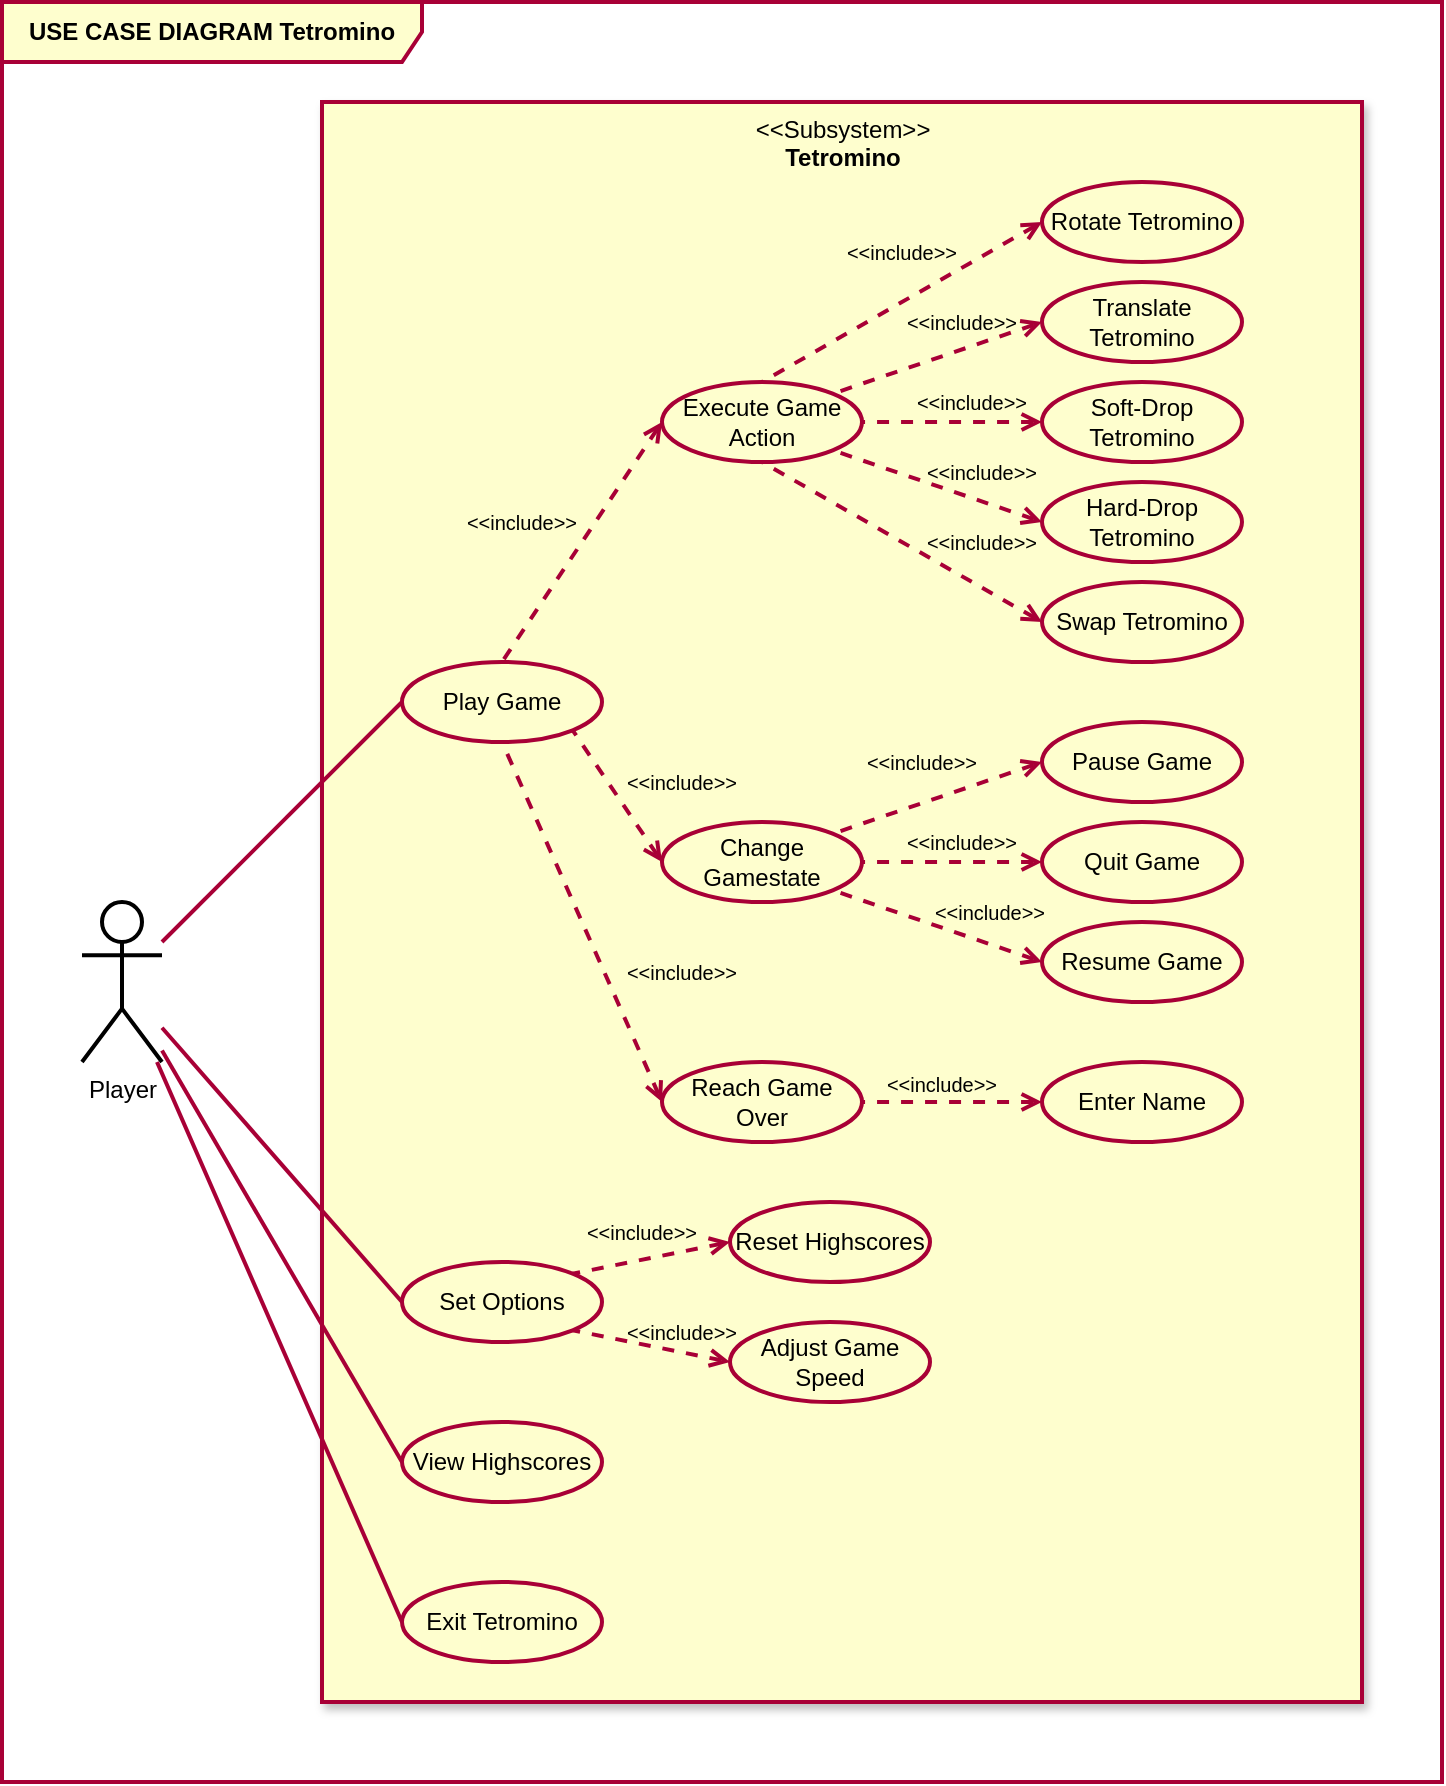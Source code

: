 <mxfile version="14.2.4" type="embed">
    <diagram id="27D2HUR_CR23xSoAJ_he" name="Page-1">
        <mxGraphModel dx="3720" dy="1153" grid="1" gridSize="10" guides="1" tooltips="1" connect="1" arrows="1" fold="1" page="1" pageScale="1" pageWidth="827" pageHeight="1169" math="0" shadow="0">
            <root>
                <mxCell id="0"/>
                <mxCell id="1" parent="0"/>
                <mxCell id="2" value="&amp;lt;&amp;lt;Subsystem&amp;gt;&amp;gt;&lt;br&gt;&lt;b&gt;Tetromino&lt;/b&gt;" style="html=1;dropTarget=0;strokeWidth=2;strokeColor=#A80036;fillColor=#FEFECE;verticalAlign=top;shadow=1;" vertex="1" parent="1">
                    <mxGeometry x="-640" y="90" width="520" height="800" as="geometry"/>
                </mxCell>
                <mxCell id="45" style="rounded=0;orthogonalLoop=1;jettySize=auto;html=1;entryX=0;entryY=0.5;entryDx=0;entryDy=0;fontColor=#000000;strokeWidth=2;strokeColor=#A80036;endArrow=none;endFill=0;" edge="1" parent="1" source="21" target="22">
                    <mxGeometry relative="1" as="geometry"/>
                </mxCell>
                <mxCell id="46" style="edgeStyle=none;rounded=0;orthogonalLoop=1;jettySize=auto;html=1;entryX=0;entryY=0.5;entryDx=0;entryDy=0;endArrow=none;endFill=0;strokeColor=#A80036;strokeWidth=2;fontColor=#000000;" edge="1" parent="1" source="21" target="23">
                    <mxGeometry relative="1" as="geometry"/>
                </mxCell>
                <mxCell id="47" style="edgeStyle=none;rounded=0;orthogonalLoop=1;jettySize=auto;html=1;entryX=0;entryY=0.5;entryDx=0;entryDy=0;endArrow=none;endFill=0;strokeColor=#A80036;strokeWidth=2;fontColor=#000000;" edge="1" parent="1" source="21" target="43">
                    <mxGeometry relative="1" as="geometry"/>
                </mxCell>
                <mxCell id="48" style="edgeStyle=none;rounded=0;orthogonalLoop=1;jettySize=auto;html=1;entryX=0;entryY=0.5;entryDx=0;entryDy=0;endArrow=none;endFill=0;strokeColor=#A80036;strokeWidth=2;fontColor=#000000;" edge="1" parent="1" source="21" target="24">
                    <mxGeometry relative="1" as="geometry"/>
                </mxCell>
                <mxCell id="21" value="Player" style="shape=umlActor;verticalLabelPosition=bottom;verticalAlign=top;html=1;strokeWidth=2;fillColor=#FFFFFF;" vertex="1" parent="1">
                    <mxGeometry x="-760" y="490" width="40" height="80" as="geometry"/>
                </mxCell>
                <mxCell id="22" value="Play Game" style="ellipse;whiteSpace=wrap;html=1;strokeWidth=2;fontColor=#000000;strokeColor=#A80036;fillColor=#FEFECE;" vertex="1" parent="1">
                    <mxGeometry x="-600" y="370" width="100" height="40" as="geometry"/>
                </mxCell>
                <mxCell id="23" value="Set Options" style="ellipse;whiteSpace=wrap;html=1;strokeWidth=2;fontColor=#000000;strokeColor=#A80036;fillColor=#FEFECE;" vertex="1" parent="1">
                    <mxGeometry x="-600" y="670" width="100" height="40" as="geometry"/>
                </mxCell>
                <mxCell id="24" value="Exit Tetromino&lt;span style=&quot;color: rgba(0 , 0 , 0 , 0) ; font-family: monospace ; font-size: 0px&quot;&gt;%3CmxGraphModel%3E%3Croot%3E%3CmxCell%20id%3D%220%22%2F%3E%3CmxCell%20id%3D%221%22%20parent%3D%220%22%2F%3E%3CmxCell%20id%3D%222%22%20value%3D%22Start%20Game%22%20style%3D%22ellipse%3BwhiteSpace%3Dwrap%3Bhtml%3D1%3BstrokeWidth%3D2%3BfontColor%3D%23000000%3BstrokeColor%3D%23A80036%3BfillColor%3D%23FEFECE%3B%22%20vertex%3D%221%22%20parent%3D%221%22%3E%3CmxGeometry%20x%3D%22330%22%20y%3D%22240%22%20width%3D%22100%22%20height%3D%2240%22%20as%3D%22geometry%22%2F%3E%3C%2FmxCell%3E%3C%2Froot%3E%3C%2FmxGraphModel%3E&lt;/span&gt;" style="ellipse;whiteSpace=wrap;html=1;strokeWidth=2;fontColor=#000000;strokeColor=#A80036;fillColor=#FEFECE;" vertex="1" parent="1">
                    <mxGeometry x="-600" y="830" width="100" height="40" as="geometry"/>
                </mxCell>
                <mxCell id="63" style="edgeStyle=none;rounded=0;orthogonalLoop=1;jettySize=auto;html=1;exitX=0;exitY=0.5;exitDx=0;exitDy=0;entryX=1;entryY=1;entryDx=0;entryDy=0;dashed=1;endArrow=none;endFill=0;strokeColor=#A80036;strokeWidth=2;fontColor=#000000;startArrow=open;startFill=0;" edge="1" parent="1" source="27" target="23">
                    <mxGeometry relative="1" as="geometry"/>
                </mxCell>
                <mxCell id="27" value="Adjust Game Speed&lt;span style=&quot;color: rgba(0 , 0 , 0 , 0) ; font-family: monospace ; font-size: 0px&quot;&gt;%3CmxGraphModel%3E%3Croot%3E%3CmxCell%20id%3D%220%22%2F%3E%3CmxCell%20id%3D%221%22%20parent%3D%220%22%2F%3E%3CmxCell%20id%3D%222%22%20value%3D%22Open%20Options%22%20style%3D%22ellipse%3BwhiteSpace%3Dwrap%3Bhtml%3D1%3BstrokeWidth%3D2%3BfontColor%3D%23000000%3BstrokeColor%3D%23A80036%3BfillColor%3D%23FEFECE%3B%22%20vertex%3D%221%22%20parent%3D%221%22%3E%3CmxGeometry%20x%3D%22330%22%20y%3D%22290%22%20width%3D%22100%22%20height%3D%2240%22%20as%3D%22geometry%22%2F%3E%3C%2FmxCell%3E%3C%2Froot%3E%3C%2FmxGraphModel%3E&lt;/span&gt;" style="ellipse;whiteSpace=wrap;html=1;strokeWidth=2;fontColor=#000000;strokeColor=#A80036;fillColor=#FEFECE;" vertex="1" parent="1">
                    <mxGeometry x="-436" y="700" width="100" height="40" as="geometry"/>
                </mxCell>
                <mxCell id="62" style="edgeStyle=none;rounded=0;orthogonalLoop=1;jettySize=auto;html=1;exitX=0;exitY=0.5;exitDx=0;exitDy=0;entryX=1;entryY=0;entryDx=0;entryDy=0;dashed=1;endArrow=none;endFill=0;strokeColor=#A80036;strokeWidth=2;fontColor=#000000;startArrow=open;startFill=0;" edge="1" parent="1" source="28" target="23">
                    <mxGeometry relative="1" as="geometry"/>
                </mxCell>
                <mxCell id="28" value="Reset Highscores" style="ellipse;whiteSpace=wrap;html=1;strokeWidth=2;fontColor=#000000;strokeColor=#A80036;fillColor=#FEFECE;" vertex="1" parent="1">
                    <mxGeometry x="-436" y="640" width="100" height="40" as="geometry"/>
                </mxCell>
                <mxCell id="57" style="edgeStyle=none;rounded=0;orthogonalLoop=1;jettySize=auto;html=1;exitX=0;exitY=0.5;exitDx=0;exitDy=0;entryX=1;entryY=0;entryDx=0;entryDy=0;dashed=1;endArrow=none;endFill=0;strokeColor=#A80036;strokeWidth=2;fontColor=#000000;startArrow=open;startFill=0;" edge="1" parent="1" source="29" target="39">
                    <mxGeometry relative="1" as="geometry"/>
                </mxCell>
                <mxCell id="29" value="Pause Game" style="ellipse;whiteSpace=wrap;html=1;strokeWidth=2;fontColor=#000000;strokeColor=#A80036;fillColor=#FEFECE;" vertex="1" parent="1">
                    <mxGeometry x="-280" y="400" width="100" height="40" as="geometry"/>
                </mxCell>
                <mxCell id="58" style="edgeStyle=none;rounded=0;orthogonalLoop=1;jettySize=auto;html=1;exitX=0;exitY=0.5;exitDx=0;exitDy=0;entryX=1;entryY=0.5;entryDx=0;entryDy=0;dashed=1;endArrow=none;endFill=0;strokeColor=#A80036;strokeWidth=2;fontColor=#000000;startArrow=open;startFill=0;" edge="1" parent="1" source="30" target="39">
                    <mxGeometry relative="1" as="geometry"/>
                </mxCell>
                <mxCell id="30" value="Quit Game" style="ellipse;whiteSpace=wrap;html=1;strokeWidth=2;fontColor=#000000;strokeColor=#A80036;fillColor=#FEFECE;" vertex="1" parent="1">
                    <mxGeometry x="-280" y="450" width="100" height="40" as="geometry"/>
                </mxCell>
                <mxCell id="59" style="edgeStyle=none;rounded=0;orthogonalLoop=1;jettySize=auto;html=1;exitX=0;exitY=0.5;exitDx=0;exitDy=0;entryX=1;entryY=1;entryDx=0;entryDy=0;dashed=1;endArrow=none;endFill=0;strokeColor=#A80036;strokeWidth=2;fontColor=#000000;startArrow=open;startFill=0;" edge="1" parent="1" source="31" target="39">
                    <mxGeometry relative="1" as="geometry"/>
                </mxCell>
                <mxCell id="31" value="Resume Game" style="ellipse;whiteSpace=wrap;html=1;strokeWidth=2;fontColor=#000000;strokeColor=#A80036;fillColor=#FEFECE;" vertex="1" parent="1">
                    <mxGeometry x="-280" y="500" width="100" height="40" as="geometry"/>
                </mxCell>
                <mxCell id="49" style="edgeStyle=none;rounded=0;orthogonalLoop=1;jettySize=auto;html=1;entryX=0.5;entryY=0;entryDx=0;entryDy=0;endArrow=none;endFill=0;strokeColor=#A80036;strokeWidth=2;fontColor=#000000;exitX=0;exitY=0.5;exitDx=0;exitDy=0;dashed=1;startArrow=open;startFill=0;" edge="1" parent="1" source="32" target="37">
                    <mxGeometry relative="1" as="geometry"/>
                </mxCell>
                <mxCell id="32" value="Rotate Tetromino" style="ellipse;whiteSpace=wrap;html=1;strokeWidth=2;fontColor=#000000;strokeColor=#A80036;fillColor=#FEFECE;" vertex="1" parent="1">
                    <mxGeometry x="-280" y="130" width="100" height="40" as="geometry"/>
                </mxCell>
                <mxCell id="50" style="edgeStyle=none;rounded=0;orthogonalLoop=1;jettySize=auto;html=1;exitX=0;exitY=0.5;exitDx=0;exitDy=0;entryX=1;entryY=0;entryDx=0;entryDy=0;dashed=1;endArrow=none;endFill=0;strokeColor=#A80036;strokeWidth=2;fontColor=#000000;startArrow=open;startFill=0;" edge="1" parent="1" source="33" target="37">
                    <mxGeometry relative="1" as="geometry"/>
                </mxCell>
                <mxCell id="33" value="Translate Tetromino" style="ellipse;whiteSpace=wrap;html=1;strokeWidth=2;fontColor=#000000;strokeColor=#A80036;fillColor=#FEFECE;" vertex="1" parent="1">
                    <mxGeometry x="-280" y="180" width="100" height="40" as="geometry"/>
                </mxCell>
                <mxCell id="51" style="edgeStyle=none;rounded=0;orthogonalLoop=1;jettySize=auto;html=1;entryX=1;entryY=0.5;entryDx=0;entryDy=0;dashed=1;endArrow=none;endFill=0;strokeColor=#A80036;strokeWidth=2;fontColor=#000000;startArrow=open;startFill=0;" edge="1" parent="1" source="34" target="37">
                    <mxGeometry relative="1" as="geometry"/>
                </mxCell>
                <mxCell id="34" value="Soft-Drop Tetromino" style="ellipse;whiteSpace=wrap;html=1;strokeWidth=2;fontColor=#000000;strokeColor=#A80036;fillColor=#FEFECE;" vertex="1" parent="1">
                    <mxGeometry x="-280" y="230" width="100" height="40" as="geometry"/>
                </mxCell>
                <mxCell id="53" style="edgeStyle=none;rounded=0;orthogonalLoop=1;jettySize=auto;html=1;exitX=0;exitY=0.5;exitDx=0;exitDy=0;entryX=1;entryY=1;entryDx=0;entryDy=0;dashed=1;endArrow=none;endFill=0;strokeColor=#A80036;strokeWidth=2;fontColor=#000000;startArrow=open;startFill=0;" edge="1" parent="1" source="35" target="37">
                    <mxGeometry relative="1" as="geometry"/>
                </mxCell>
                <mxCell id="35" value="Hard-Drop Tetromino" style="ellipse;whiteSpace=wrap;html=1;strokeWidth=2;fontColor=#000000;strokeColor=#A80036;fillColor=#FEFECE;" vertex="1" parent="1">
                    <mxGeometry x="-280" y="280" width="100" height="40" as="geometry"/>
                </mxCell>
                <mxCell id="54" style="edgeStyle=none;rounded=0;orthogonalLoop=1;jettySize=auto;html=1;exitX=0;exitY=0.5;exitDx=0;exitDy=0;entryX=0.5;entryY=1;entryDx=0;entryDy=0;dashed=1;endArrow=none;endFill=0;strokeColor=#A80036;strokeWidth=2;fontColor=#000000;startArrow=open;startFill=0;" edge="1" parent="1" source="36" target="37">
                    <mxGeometry relative="1" as="geometry"/>
                </mxCell>
                <mxCell id="36" value="Swap Tetromino" style="ellipse;whiteSpace=wrap;html=1;strokeWidth=2;fontColor=#000000;strokeColor=#A80036;fillColor=#FEFECE;" vertex="1" parent="1">
                    <mxGeometry x="-280" y="330" width="100" height="40" as="geometry"/>
                </mxCell>
                <mxCell id="55" style="edgeStyle=none;rounded=0;orthogonalLoop=1;jettySize=auto;html=1;exitX=0;exitY=0.5;exitDx=0;exitDy=0;entryX=0.5;entryY=0;entryDx=0;entryDy=0;dashed=1;endArrow=none;endFill=0;strokeColor=#A80036;strokeWidth=2;fontColor=#000000;startArrow=open;startFill=0;" edge="1" parent="1" source="37" target="22">
                    <mxGeometry relative="1" as="geometry"/>
                </mxCell>
                <mxCell id="37" value="Execute Game Action" style="ellipse;whiteSpace=wrap;html=1;strokeWidth=2;fontColor=#000000;strokeColor=#A80036;fillColor=#FEFECE;" vertex="1" parent="1">
                    <mxGeometry x="-470" y="230" width="100" height="40" as="geometry"/>
                </mxCell>
                <mxCell id="56" style="edgeStyle=none;rounded=0;orthogonalLoop=1;jettySize=auto;html=1;entryX=1;entryY=1;entryDx=0;entryDy=0;dashed=1;endArrow=none;endFill=0;strokeColor=#A80036;strokeWidth=2;fontColor=#000000;exitX=0;exitY=0.5;exitDx=0;exitDy=0;startArrow=open;startFill=0;" edge="1" parent="1" source="39" target="22">
                    <mxGeometry relative="1" as="geometry"/>
                </mxCell>
                <mxCell id="39" value="Change Gamestate" style="ellipse;whiteSpace=wrap;html=1;strokeWidth=2;fontColor=#000000;strokeColor=#A80036;fillColor=#FEFECE;" vertex="1" parent="1">
                    <mxGeometry x="-470" y="450" width="100" height="40" as="geometry"/>
                </mxCell>
                <mxCell id="64" style="edgeStyle=none;rounded=0;orthogonalLoop=1;jettySize=auto;html=1;exitX=0;exitY=0.5;exitDx=0;exitDy=0;entryX=0.5;entryY=1;entryDx=0;entryDy=0;dashed=1;endArrow=none;endFill=0;strokeColor=#A80036;strokeWidth=2;fontColor=#000000;startArrow=open;startFill=0;" edge="1" parent="1" source="40" target="22">
                    <mxGeometry relative="1" as="geometry"/>
                </mxCell>
                <mxCell id="40" value="Reach Game Over" style="ellipse;whiteSpace=wrap;html=1;strokeWidth=2;fontColor=#000000;strokeColor=#A80036;fillColor=#FEFECE;" vertex="1" parent="1">
                    <mxGeometry x="-470" y="570" width="100" height="40" as="geometry"/>
                </mxCell>
                <mxCell id="60" style="edgeStyle=none;rounded=0;orthogonalLoop=1;jettySize=auto;html=1;exitX=0;exitY=0.5;exitDx=0;exitDy=0;entryX=1;entryY=0.5;entryDx=0;entryDy=0;dashed=1;endArrow=none;endFill=0;strokeColor=#A80036;strokeWidth=2;fontColor=#000000;startArrow=open;startFill=0;" edge="1" parent="1" source="41" target="40">
                    <mxGeometry relative="1" as="geometry"/>
                </mxCell>
                <mxCell id="41" value="Enter Name" style="ellipse;whiteSpace=wrap;html=1;strokeWidth=2;fontColor=#000000;strokeColor=#A80036;fillColor=#FEFECE;" vertex="1" parent="1">
                    <mxGeometry x="-280" y="570" width="100" height="40" as="geometry"/>
                </mxCell>
                <mxCell id="43" value="View Highscores" style="ellipse;whiteSpace=wrap;html=1;strokeWidth=2;fontColor=#000000;strokeColor=#A80036;fillColor=#FEFECE;" vertex="1" parent="1">
                    <mxGeometry x="-600" y="750" width="100" height="40" as="geometry"/>
                </mxCell>
                <mxCell id="66" value="&lt;span style=&quot;font-size: 10px&quot;&gt;&amp;lt;&amp;lt;include&amp;gt;&amp;gt;&lt;/span&gt;" style="text;html=1;strokeColor=none;fillColor=none;align=center;verticalAlign=middle;whiteSpace=wrap;rounded=0;fontColor=#000000;" vertex="1" parent="1">
                    <mxGeometry x="-570" y="295" width="60" height="10" as="geometry"/>
                </mxCell>
                <mxCell id="68" value="&lt;span style=&quot;font-size: 10px&quot;&gt;&amp;lt;&amp;lt;include&amp;gt;&amp;gt;&lt;/span&gt;" style="text;html=1;strokeColor=none;fillColor=none;align=center;verticalAlign=middle;whiteSpace=wrap;rounded=0;fontColor=#000000;" vertex="1" parent="1">
                    <mxGeometry x="-490" y="425" width="60" height="10" as="geometry"/>
                </mxCell>
                <mxCell id="69" value="&lt;span style=&quot;font-size: 10px&quot;&gt;&amp;lt;&amp;lt;include&amp;gt;&amp;gt;&lt;/span&gt;" style="text;html=1;strokeColor=none;fillColor=none;align=center;verticalAlign=middle;whiteSpace=wrap;rounded=0;fontColor=#000000;" vertex="1" parent="1">
                    <mxGeometry x="-490" y="520" width="60" height="10" as="geometry"/>
                </mxCell>
                <mxCell id="70" value="&lt;span style=&quot;font-size: 10px&quot;&gt;&amp;lt;&amp;lt;include&amp;gt;&amp;gt;&lt;/span&gt;" style="text;html=1;strokeColor=none;fillColor=none;align=center;verticalAlign=middle;whiteSpace=wrap;rounded=0;fontColor=#000000;" vertex="1" parent="1">
                    <mxGeometry x="-380" y="160" width="60" height="10" as="geometry"/>
                </mxCell>
                <mxCell id="71" value="&lt;span style=&quot;font-size: 10px&quot;&gt;&amp;lt;&amp;lt;include&amp;gt;&amp;gt;&lt;/span&gt;" style="text;html=1;strokeColor=none;fillColor=none;align=center;verticalAlign=middle;whiteSpace=wrap;rounded=0;fontColor=#000000;" vertex="1" parent="1">
                    <mxGeometry x="-350" y="195" width="60" height="10" as="geometry"/>
                </mxCell>
                <mxCell id="72" value="&lt;span style=&quot;font-size: 10px&quot;&gt;&amp;lt;&amp;lt;include&amp;gt;&amp;gt;&lt;/span&gt;" style="text;html=1;strokeColor=none;fillColor=none;align=center;verticalAlign=middle;whiteSpace=wrap;rounded=0;fontColor=#000000;" vertex="1" parent="1">
                    <mxGeometry x="-345" y="235" width="60" height="10" as="geometry"/>
                </mxCell>
                <mxCell id="73" value="&lt;span style=&quot;font-size: 10px&quot;&gt;&amp;lt;&amp;lt;include&amp;gt;&amp;gt;&lt;/span&gt;" style="text;html=1;strokeColor=none;fillColor=none;align=center;verticalAlign=middle;whiteSpace=wrap;rounded=0;fontColor=#000000;" vertex="1" parent="1">
                    <mxGeometry x="-340" y="270" width="60" height="10" as="geometry"/>
                </mxCell>
                <mxCell id="74" value="&lt;span style=&quot;font-size: 10px&quot;&gt;&amp;lt;&amp;lt;include&amp;gt;&amp;gt;&lt;/span&gt;" style="text;html=1;strokeColor=none;fillColor=none;align=center;verticalAlign=middle;whiteSpace=wrap;rounded=0;fontColor=#000000;" vertex="1" parent="1">
                    <mxGeometry x="-340" y="305" width="60" height="10" as="geometry"/>
                </mxCell>
                <mxCell id="76" value="&lt;span style=&quot;font-size: 10px&quot;&gt;&amp;lt;&amp;lt;include&amp;gt;&amp;gt;&lt;/span&gt;" style="text;html=1;strokeColor=none;fillColor=none;align=center;verticalAlign=middle;whiteSpace=wrap;rounded=0;fontColor=#000000;" vertex="1" parent="1">
                    <mxGeometry x="-370" y="415" width="60" height="10" as="geometry"/>
                </mxCell>
                <mxCell id="77" value="&lt;span style=&quot;font-size: 10px&quot;&gt;&amp;lt;&amp;lt;include&amp;gt;&amp;gt;&lt;/span&gt;" style="text;html=1;strokeColor=none;fillColor=none;align=center;verticalAlign=middle;whiteSpace=wrap;rounded=0;fontColor=#000000;" vertex="1" parent="1">
                    <mxGeometry x="-350" y="455" width="60" height="10" as="geometry"/>
                </mxCell>
                <mxCell id="78" value="&lt;span style=&quot;font-size: 10px&quot;&gt;&amp;lt;&amp;lt;include&amp;gt;&amp;gt;&lt;/span&gt;" style="text;html=1;strokeColor=none;fillColor=none;align=center;verticalAlign=middle;whiteSpace=wrap;rounded=0;fontColor=#000000;" vertex="1" parent="1">
                    <mxGeometry x="-336" y="490" width="60" height="10" as="geometry"/>
                </mxCell>
                <mxCell id="79" value="&lt;span style=&quot;font-size: 10px&quot;&gt;&amp;lt;&amp;lt;include&amp;gt;&amp;gt;&lt;/span&gt;" style="text;html=1;strokeColor=none;fillColor=none;align=center;verticalAlign=middle;whiteSpace=wrap;rounded=0;fontColor=#000000;" vertex="1" parent="1">
                    <mxGeometry x="-360" y="576" width="60" height="10" as="geometry"/>
                </mxCell>
                <mxCell id="80" value="&lt;span style=&quot;font-size: 10px&quot;&gt;&amp;lt;&amp;lt;include&amp;gt;&amp;gt;&lt;/span&gt;" style="text;html=1;strokeColor=none;fillColor=none;align=center;verticalAlign=middle;whiteSpace=wrap;rounded=0;fontColor=#000000;" vertex="1" parent="1">
                    <mxGeometry x="-510" y="650" width="60" height="10" as="geometry"/>
                </mxCell>
                <mxCell id="81" value="&lt;span style=&quot;font-size: 10px&quot;&gt;&amp;lt;&amp;lt;include&amp;gt;&amp;gt;&lt;/span&gt;" style="text;html=1;strokeColor=none;fillColor=none;align=center;verticalAlign=middle;whiteSpace=wrap;rounded=0;fontColor=#000000;" vertex="1" parent="1">
                    <mxGeometry x="-490" y="700" width="60" height="10" as="geometry"/>
                </mxCell>
                <mxCell id="84" value="&lt;b&gt;USE CASE DIAGRAM Tetromino&lt;/b&gt;" style="shape=umlFrame;whiteSpace=wrap;html=1;strokeColor=#A80036;strokeWidth=2;fillColor=#FEFECE;fontColor=#000000;width=210;height=30;" vertex="1" parent="1">
                    <mxGeometry x="-800" y="40" width="720" height="890" as="geometry"/>
                </mxCell>
            </root>
        </mxGraphModel>
    </diagram>
</mxfile>